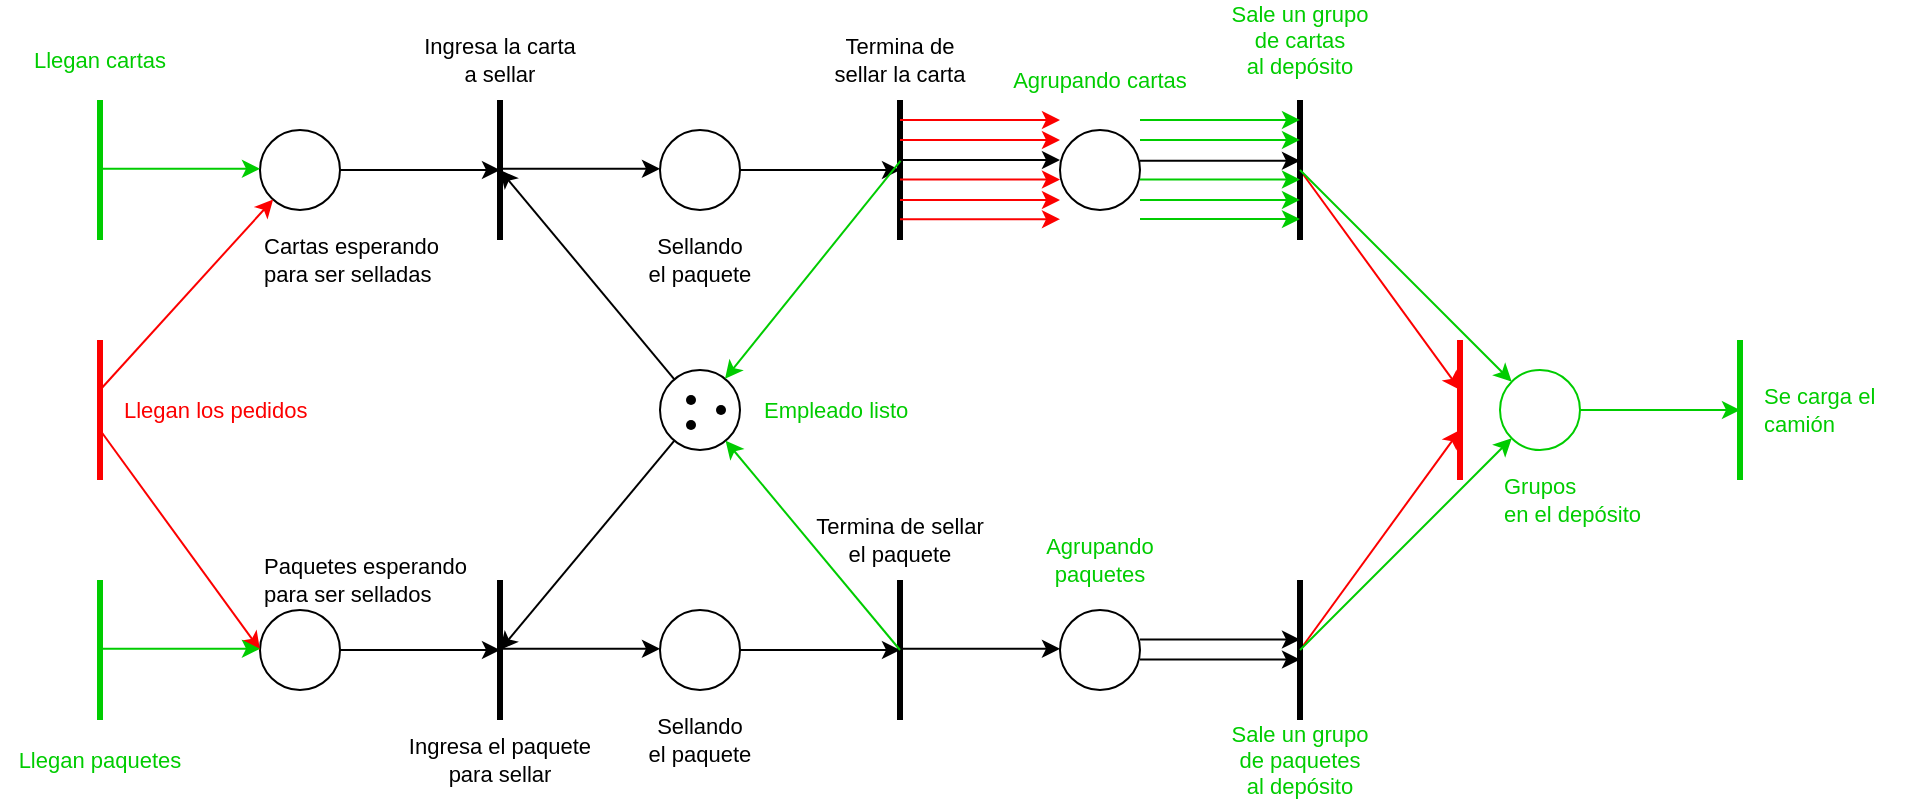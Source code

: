 <mxfile version="13.8.1" type="github">
  <diagram id="dSVicwE79XVgrETp8B6e" name="Page-1">
    <mxGraphModel dx="1178" dy="1514" grid="1" gridSize="10" guides="1" tooltips="1" connect="1" arrows="1" fold="1" page="1" pageScale="1" pageWidth="850" pageHeight="1100" math="0" shadow="0">
      <root>
        <mxCell id="0" />
        <mxCell id="1" parent="0" />
        <mxCell id="i36mVi_Hitm2rQLV6lYU-18" style="edgeStyle=orthogonalEdgeStyle;rounded=0;orthogonalLoop=1;jettySize=auto;html=1;strokeWidth=1;" edge="1" parent="1" source="i36mVi_Hitm2rQLV6lYU-2">
          <mxGeometry relative="1" as="geometry">
            <mxPoint x="280" y="220" as="targetPoint" />
          </mxGeometry>
        </mxCell>
        <mxCell id="i36mVi_Hitm2rQLV6lYU-2" value="" style="ellipse;whiteSpace=wrap;html=1;aspect=fixed;" vertex="1" parent="1">
          <mxGeometry x="160" y="200" width="40" height="40" as="geometry" />
        </mxCell>
        <mxCell id="i36mVi_Hitm2rQLV6lYU-23" style="edgeStyle=none;rounded=0;orthogonalLoop=1;jettySize=auto;html=1;strokeWidth=1;" edge="1" parent="1" source="i36mVi_Hitm2rQLV6lYU-3">
          <mxGeometry relative="1" as="geometry">
            <mxPoint x="280" y="460" as="targetPoint" />
          </mxGeometry>
        </mxCell>
        <mxCell id="i36mVi_Hitm2rQLV6lYU-3" value="" style="ellipse;whiteSpace=wrap;html=1;aspect=fixed;" vertex="1" parent="1">
          <mxGeometry x="160" y="440" width="40" height="40" as="geometry" />
        </mxCell>
        <mxCell id="i36mVi_Hitm2rQLV6lYU-24" style="edgeStyle=none;rounded=0;orthogonalLoop=1;jettySize=auto;html=1;strokeWidth=1;" edge="1" parent="1" source="i36mVi_Hitm2rQLV6lYU-4">
          <mxGeometry relative="1" as="geometry">
            <mxPoint x="480" y="460" as="targetPoint" />
          </mxGeometry>
        </mxCell>
        <mxCell id="i36mVi_Hitm2rQLV6lYU-4" value="" style="ellipse;whiteSpace=wrap;html=1;aspect=fixed;" vertex="1" parent="1">
          <mxGeometry x="360" y="440" width="40" height="40" as="geometry" />
        </mxCell>
        <mxCell id="i36mVi_Hitm2rQLV6lYU-20" style="rounded=0;orthogonalLoop=1;jettySize=auto;html=1;strokeWidth=1;strokeColor=none;" edge="1" parent="1" source="i36mVi_Hitm2rQLV6lYU-5">
          <mxGeometry relative="1" as="geometry">
            <mxPoint x="280" y="220" as="targetPoint" />
          </mxGeometry>
        </mxCell>
        <mxCell id="i36mVi_Hitm2rQLV6lYU-21" style="edgeStyle=none;rounded=0;orthogonalLoop=1;jettySize=auto;html=1;strokeWidth=1;" edge="1" parent="1" source="i36mVi_Hitm2rQLV6lYU-5">
          <mxGeometry relative="1" as="geometry">
            <mxPoint x="280" y="220" as="targetPoint" />
          </mxGeometry>
        </mxCell>
        <mxCell id="i36mVi_Hitm2rQLV6lYU-22" style="edgeStyle=none;rounded=0;orthogonalLoop=1;jettySize=auto;html=1;strokeWidth=1;" edge="1" parent="1" source="i36mVi_Hitm2rQLV6lYU-5">
          <mxGeometry relative="1" as="geometry">
            <mxPoint x="280" y="460" as="targetPoint" />
          </mxGeometry>
        </mxCell>
        <mxCell id="i36mVi_Hitm2rQLV6lYU-5" value="" style="ellipse;whiteSpace=wrap;html=1;aspect=fixed;" vertex="1" parent="1">
          <mxGeometry x="360" y="320" width="40" height="40" as="geometry" />
        </mxCell>
        <mxCell id="i36mVi_Hitm2rQLV6lYU-19" style="edgeStyle=orthogonalEdgeStyle;rounded=0;orthogonalLoop=1;jettySize=auto;html=1;strokeWidth=1;" edge="1" parent="1" source="i36mVi_Hitm2rQLV6lYU-6">
          <mxGeometry relative="1" as="geometry">
            <mxPoint x="480" y="220" as="targetPoint" />
          </mxGeometry>
        </mxCell>
        <mxCell id="i36mVi_Hitm2rQLV6lYU-6" value="" style="ellipse;whiteSpace=wrap;html=1;aspect=fixed;" vertex="1" parent="1">
          <mxGeometry x="360" y="200" width="40" height="40" as="geometry" />
        </mxCell>
        <mxCell id="i36mVi_Hitm2rQLV6lYU-26" style="edgeStyle=none;rounded=0;orthogonalLoop=1;jettySize=auto;html=1;strokeWidth=1;" edge="1" parent="1">
          <mxGeometry relative="1" as="geometry">
            <mxPoint x="680" y="215.39" as="targetPoint" />
            <mxPoint x="600" y="215.39" as="sourcePoint" />
          </mxGeometry>
        </mxCell>
        <mxCell id="i36mVi_Hitm2rQLV6lYU-7" value="" style="ellipse;whiteSpace=wrap;html=1;aspect=fixed;" vertex="1" parent="1">
          <mxGeometry x="560" y="200" width="40" height="40" as="geometry" />
        </mxCell>
        <mxCell id="i36mVi_Hitm2rQLV6lYU-25" style="edgeStyle=none;rounded=0;orthogonalLoop=1;jettySize=auto;html=1;strokeWidth=1;" edge="1" parent="1">
          <mxGeometry relative="1" as="geometry">
            <mxPoint x="680" y="464.76" as="targetPoint" />
            <mxPoint x="600" y="464.76" as="sourcePoint" />
          </mxGeometry>
        </mxCell>
        <mxCell id="i36mVi_Hitm2rQLV6lYU-8" value="" style="ellipse;whiteSpace=wrap;html=1;aspect=fixed;" vertex="1" parent="1">
          <mxGeometry x="560" y="440" width="40" height="40" as="geometry" />
        </mxCell>
        <mxCell id="i36mVi_Hitm2rQLV6lYU-9" value="" style="endArrow=none;html=1;strokeWidth=3;" edge="1" parent="1">
          <mxGeometry width="50" height="50" relative="1" as="geometry">
            <mxPoint x="280" y="255" as="sourcePoint" />
            <mxPoint x="280" y="185" as="targetPoint" />
            <Array as="points" />
          </mxGeometry>
        </mxCell>
        <mxCell id="i36mVi_Hitm2rQLV6lYU-13" value="" style="endArrow=none;html=1;strokeWidth=3;" edge="1" parent="1">
          <mxGeometry width="50" height="50" relative="1" as="geometry">
            <mxPoint x="480" y="255" as="sourcePoint" />
            <mxPoint x="480" y="185" as="targetPoint" />
          </mxGeometry>
        </mxCell>
        <mxCell id="i36mVi_Hitm2rQLV6lYU-17" value="" style="endArrow=classic;html=1;strokeWidth=1;noLabel=1;fontColor=none;strokeColor=#FC0000;" edge="1" parent="1" target="i36mVi_Hitm2rQLV6lYU-2">
          <mxGeometry width="50" height="50" relative="1" as="geometry">
            <mxPoint x="80" y="330" as="sourcePoint" />
            <mxPoint x="180" y="310" as="targetPoint" />
          </mxGeometry>
        </mxCell>
        <mxCell id="i36mVi_Hitm2rQLV6lYU-27" style="edgeStyle=none;rounded=0;orthogonalLoop=1;jettySize=auto;html=1;strokeWidth=1;strokeColor=#FC0000;" edge="1" parent="1">
          <mxGeometry relative="1" as="geometry">
            <mxPoint x="760" y="330" as="targetPoint" />
            <mxPoint x="680" y="220" as="sourcePoint" />
          </mxGeometry>
        </mxCell>
        <mxCell id="i36mVi_Hitm2rQLV6lYU-28" style="edgeStyle=none;rounded=0;orthogonalLoop=1;jettySize=auto;html=1;strokeWidth=1;strokeColor=#FC0000;" edge="1" parent="1">
          <mxGeometry relative="1" as="geometry">
            <mxPoint x="760" y="350" as="targetPoint" />
            <mxPoint x="680" y="460" as="sourcePoint" />
          </mxGeometry>
        </mxCell>
        <mxCell id="i36mVi_Hitm2rQLV6lYU-29" style="edgeStyle=none;rounded=0;orthogonalLoop=1;jettySize=auto;html=1;strokeWidth=1;noLabel=1;fontColor=none;strokeColor=#FC0000;" edge="1" parent="1">
          <mxGeometry relative="1" as="geometry">
            <mxPoint x="160" y="460" as="targetPoint" />
            <mxPoint x="80" y="350" as="sourcePoint" />
          </mxGeometry>
        </mxCell>
        <mxCell id="i36mVi_Hitm2rQLV6lYU-30" style="edgeStyle=orthogonalEdgeStyle;rounded=0;orthogonalLoop=1;jettySize=auto;html=1;strokeWidth=1;strokeColor=#FC0000;" edge="1" parent="1">
          <mxGeometry relative="1" as="geometry">
            <mxPoint x="560" y="195" as="targetPoint" />
            <mxPoint x="480" y="195" as="sourcePoint" />
          </mxGeometry>
        </mxCell>
        <mxCell id="i36mVi_Hitm2rQLV6lYU-31" style="edgeStyle=none;rounded=0;orthogonalLoop=1;jettySize=auto;html=1;strokeWidth=1;" edge="1" parent="1">
          <mxGeometry relative="1" as="geometry">
            <mxPoint x="560" y="459.41" as="targetPoint" />
            <mxPoint x="480" y="459.41" as="sourcePoint" />
          </mxGeometry>
        </mxCell>
        <mxCell id="i36mVi_Hitm2rQLV6lYU-32" style="edgeStyle=orthogonalEdgeStyle;rounded=0;orthogonalLoop=1;jettySize=auto;html=1;strokeWidth=1;" edge="1" parent="1">
          <mxGeometry relative="1" as="geometry">
            <mxPoint x="360" y="219.41" as="targetPoint" />
            <mxPoint x="280" y="219.41" as="sourcePoint" />
          </mxGeometry>
        </mxCell>
        <mxCell id="i36mVi_Hitm2rQLV6lYU-33" style="edgeStyle=none;rounded=0;orthogonalLoop=1;jettySize=auto;html=1;strokeWidth=1;" edge="1" parent="1">
          <mxGeometry relative="1" as="geometry">
            <mxPoint x="360" y="459.41" as="targetPoint" />
            <mxPoint x="280" y="459.41" as="sourcePoint" />
          </mxGeometry>
        </mxCell>
        <mxCell id="i36mVi_Hitm2rQLV6lYU-34" style="edgeStyle=orthogonalEdgeStyle;rounded=0;orthogonalLoop=1;jettySize=auto;html=1;strokeWidth=1;strokeColor=#FC0000;" edge="1" parent="1">
          <mxGeometry relative="1" as="geometry">
            <mxPoint x="560" y="205" as="targetPoint" />
            <mxPoint x="480" y="205" as="sourcePoint" />
          </mxGeometry>
        </mxCell>
        <mxCell id="i36mVi_Hitm2rQLV6lYU-35" style="edgeStyle=orthogonalEdgeStyle;rounded=0;orthogonalLoop=1;jettySize=auto;html=1;strokeWidth=1;strokeColor=#FC0000;" edge="1" parent="1">
          <mxGeometry relative="1" as="geometry">
            <mxPoint x="560" y="224.8" as="targetPoint" />
            <mxPoint x="480" y="224.8" as="sourcePoint" />
          </mxGeometry>
        </mxCell>
        <mxCell id="i36mVi_Hitm2rQLV6lYU-36" style="edgeStyle=orthogonalEdgeStyle;rounded=0;orthogonalLoop=1;jettySize=auto;html=1;strokeWidth=1;" edge="1" parent="1">
          <mxGeometry relative="1" as="geometry">
            <mxPoint x="560" y="215.0" as="targetPoint" />
            <mxPoint x="480" y="215.0" as="sourcePoint" />
          </mxGeometry>
        </mxCell>
        <mxCell id="i36mVi_Hitm2rQLV6lYU-37" style="edgeStyle=orthogonalEdgeStyle;rounded=0;orthogonalLoop=1;jettySize=auto;html=1;strokeWidth=1;strokeColor=#FC0000;" edge="1" parent="1">
          <mxGeometry relative="1" as="geometry">
            <mxPoint x="560" y="235.0" as="targetPoint" />
            <mxPoint x="480" y="235.0" as="sourcePoint" />
          </mxGeometry>
        </mxCell>
        <mxCell id="i36mVi_Hitm2rQLV6lYU-38" style="edgeStyle=orthogonalEdgeStyle;rounded=0;orthogonalLoop=1;jettySize=auto;html=1;strokeWidth=1;strokeColor=#FC0000;" edge="1" parent="1">
          <mxGeometry relative="1" as="geometry">
            <mxPoint x="560" y="244.6" as="targetPoint" />
            <mxPoint x="480" y="244.6" as="sourcePoint" />
          </mxGeometry>
        </mxCell>
        <mxCell id="i36mVi_Hitm2rQLV6lYU-39" value="" style="ellipse;whiteSpace=wrap;html=1;aspect=fixed;strokeColor=none;fillColor=#000000;" vertex="1" parent="1">
          <mxGeometry x="373" y="332.5" width="5" height="5" as="geometry" />
        </mxCell>
        <mxCell id="i36mVi_Hitm2rQLV6lYU-40" value="" style="ellipse;whiteSpace=wrap;html=1;aspect=fixed;strokeColor=none;fillColor=#000000;" vertex="1" parent="1">
          <mxGeometry x="373" y="345" width="5" height="5" as="geometry" />
        </mxCell>
        <mxCell id="i36mVi_Hitm2rQLV6lYU-41" value="" style="ellipse;whiteSpace=wrap;html=1;aspect=fixed;strokeColor=none;fillColor=#000000;" vertex="1" parent="1">
          <mxGeometry x="388" y="337.5" width="5" height="5" as="geometry" />
        </mxCell>
        <mxCell id="i36mVi_Hitm2rQLV6lYU-42" value="" style="endArrow=none;html=1;strokeWidth=3;noLabel=1;fontColor=none;strokeColor=#FC0000;" edge="1" parent="1">
          <mxGeometry width="50" height="50" relative="1" as="geometry">
            <mxPoint x="80" y="375" as="sourcePoint" />
            <mxPoint x="80" y="305" as="targetPoint" />
            <Array as="points" />
          </mxGeometry>
        </mxCell>
        <mxCell id="i36mVi_Hitm2rQLV6lYU-43" value="" style="endArrow=none;html=1;strokeWidth=3;" edge="1" parent="1">
          <mxGeometry width="50" height="50" relative="1" as="geometry">
            <mxPoint x="680" y="255" as="sourcePoint" />
            <mxPoint x="680" y="185" as="targetPoint" />
          </mxGeometry>
        </mxCell>
        <mxCell id="i36mVi_Hitm2rQLV6lYU-44" value="" style="endArrow=none;html=1;strokeWidth=3;strokeColor=#FC0000;" edge="1" parent="1">
          <mxGeometry width="50" height="50" relative="1" as="geometry">
            <mxPoint x="760" y="375" as="sourcePoint" />
            <mxPoint x="760" y="305" as="targetPoint" />
          </mxGeometry>
        </mxCell>
        <mxCell id="i36mVi_Hitm2rQLV6lYU-45" value="" style="endArrow=none;html=1;strokeWidth=3;" edge="1" parent="1">
          <mxGeometry width="50" height="50" relative="1" as="geometry">
            <mxPoint x="680" y="495" as="sourcePoint" />
            <mxPoint x="680" y="425" as="targetPoint" />
          </mxGeometry>
        </mxCell>
        <mxCell id="i36mVi_Hitm2rQLV6lYU-46" value="" style="endArrow=none;html=1;strokeWidth=3;" edge="1" parent="1">
          <mxGeometry width="50" height="50" relative="1" as="geometry">
            <mxPoint x="480" y="495" as="sourcePoint" />
            <mxPoint x="480" y="425" as="targetPoint" />
          </mxGeometry>
        </mxCell>
        <mxCell id="i36mVi_Hitm2rQLV6lYU-47" value="" style="endArrow=none;html=1;strokeWidth=3;" edge="1" parent="1">
          <mxGeometry width="50" height="50" relative="1" as="geometry">
            <mxPoint x="280" y="495" as="sourcePoint" />
            <mxPoint x="280" y="425" as="targetPoint" />
          </mxGeometry>
        </mxCell>
        <mxCell id="i36mVi_Hitm2rQLV6lYU-48" value="Paquetes esperando para ser sellados" style="text;html=1;strokeColor=none;fillColor=none;align=left;verticalAlign=middle;whiteSpace=wrap;rounded=0;fontSize=11;" vertex="1" parent="1">
          <mxGeometry x="160" y="410" width="110" height="30" as="geometry" />
        </mxCell>
        <mxCell id="i36mVi_Hitm2rQLV6lYU-49" value="Llegan los pedidos" style="text;html=1;strokeColor=none;fillColor=none;align=left;verticalAlign=middle;whiteSpace=wrap;rounded=0;fontSize=11;fontColor=#FC0000;" vertex="1" parent="1">
          <mxGeometry x="90" y="330" width="110" height="20" as="geometry" />
        </mxCell>
        <mxCell id="i36mVi_Hitm2rQLV6lYU-50" value="Cartas esperando para ser selladas" style="text;html=1;strokeColor=none;fillColor=none;align=left;verticalAlign=middle;whiteSpace=wrap;rounded=0;fontSize=11;" vertex="1" parent="1">
          <mxGeometry x="160" y="250" width="110" height="30" as="geometry" />
        </mxCell>
        <mxCell id="i36mVi_Hitm2rQLV6lYU-51" value="&lt;div&gt;Termina de sellar&lt;/div&gt;&lt;div&gt;el paquete&lt;/div&gt;" style="text;html=1;strokeColor=none;fillColor=none;align=center;verticalAlign=middle;whiteSpace=wrap;rounded=0;fontSize=11;" vertex="1" parent="1">
          <mxGeometry x="430" y="390" width="100" height="30" as="geometry" />
        </mxCell>
        <mxCell id="i36mVi_Hitm2rQLV6lYU-52" value="&lt;div&gt;Ingresa el paquete&lt;/div&gt;&lt;div&gt;para sellar&lt;br&gt;&lt;/div&gt;" style="text;html=1;strokeColor=none;fillColor=none;align=center;verticalAlign=middle;whiteSpace=wrap;rounded=0;fontSize=11;" vertex="1" parent="1">
          <mxGeometry x="230" y="500" width="100" height="30" as="geometry" />
        </mxCell>
        <mxCell id="i36mVi_Hitm2rQLV6lYU-53" value="&lt;div&gt;Ingresa la carta&lt;/div&gt;&lt;div&gt;a sellar&lt;br&gt;&lt;/div&gt;" style="text;html=1;strokeColor=none;fillColor=none;align=center;verticalAlign=middle;whiteSpace=wrap;rounded=0;fontSize=11;" vertex="1" parent="1">
          <mxGeometry x="230" y="150" width="100" height="30" as="geometry" />
        </mxCell>
        <mxCell id="i36mVi_Hitm2rQLV6lYU-54" value="&lt;div&gt;Sellando&lt;/div&gt;&lt;div&gt;el paquete&lt;br&gt;&lt;/div&gt;" style="text;html=1;strokeColor=none;fillColor=none;align=center;verticalAlign=middle;whiteSpace=wrap;rounded=0;fontSize=11;" vertex="1" parent="1">
          <mxGeometry x="350" y="490" width="60" height="30" as="geometry" />
        </mxCell>
        <mxCell id="i36mVi_Hitm2rQLV6lYU-55" value="&lt;div&gt;Sale un grupo de cartas&lt;/div&gt;&lt;div&gt;al depósito&lt;/div&gt;" style="text;html=1;strokeColor=none;fillColor=none;align=center;verticalAlign=middle;whiteSpace=wrap;rounded=0;fontSize=11;fontColor=#00CC00;" vertex="1" parent="1">
          <mxGeometry x="640" y="140" width="80" height="30" as="geometry" />
        </mxCell>
        <mxCell id="i36mVi_Hitm2rQLV6lYU-56" value="Termina de sellar la carta" style="text;html=1;strokeColor=none;fillColor=none;align=center;verticalAlign=middle;whiteSpace=wrap;rounded=0;fontSize=11;" vertex="1" parent="1">
          <mxGeometry x="440" y="150" width="80" height="30" as="geometry" />
        </mxCell>
        <mxCell id="i36mVi_Hitm2rQLV6lYU-57" style="edgeStyle=none;rounded=0;orthogonalLoop=1;jettySize=auto;html=1;strokeWidth=1;strokeColor=#00CC00;" edge="1" parent="1" target="i36mVi_Hitm2rQLV6lYU-5">
          <mxGeometry relative="1" as="geometry">
            <mxPoint x="393" y="320" as="targetPoint" />
            <mxPoint x="480.26" y="215.417" as="sourcePoint" />
          </mxGeometry>
        </mxCell>
        <mxCell id="i36mVi_Hitm2rQLV6lYU-58" style="edgeStyle=none;rounded=0;orthogonalLoop=1;jettySize=auto;html=1;strokeWidth=1;strokeColor=#00CC00;" edge="1" parent="1" target="i36mVi_Hitm2rQLV6lYU-5">
          <mxGeometry relative="1" as="geometry">
            <mxPoint x="402.545" y="334.424" as="targetPoint" />
            <mxPoint x="480" y="460" as="sourcePoint" />
          </mxGeometry>
        </mxCell>
        <mxCell id="i36mVi_Hitm2rQLV6lYU-59" value="" style="endArrow=none;html=1;strokeWidth=3;strokeColor=#00CC00;" edge="1" parent="1">
          <mxGeometry width="50" height="50" relative="1" as="geometry">
            <mxPoint x="80" y="495" as="sourcePoint" />
            <mxPoint x="80" y="425" as="targetPoint" />
          </mxGeometry>
        </mxCell>
        <mxCell id="i36mVi_Hitm2rQLV6lYU-60" style="edgeStyle=none;rounded=0;orthogonalLoop=1;jettySize=auto;html=1;strokeWidth=1;strokeColor=#00CC00;" edge="1" parent="1">
          <mxGeometry relative="1" as="geometry">
            <mxPoint x="160" y="459.41" as="targetPoint" />
            <mxPoint x="80" y="459.41" as="sourcePoint" />
          </mxGeometry>
        </mxCell>
        <mxCell id="i36mVi_Hitm2rQLV6lYU-61" value="" style="endArrow=none;html=1;strokeWidth=3;strokeColor=#00CC00;" edge="1" parent="1">
          <mxGeometry width="50" height="50" relative="1" as="geometry">
            <mxPoint x="80" y="255.0" as="sourcePoint" />
            <mxPoint x="80" y="185" as="targetPoint" />
            <Array as="points" />
          </mxGeometry>
        </mxCell>
        <mxCell id="i36mVi_Hitm2rQLV6lYU-62" style="edgeStyle=orthogonalEdgeStyle;rounded=0;orthogonalLoop=1;jettySize=auto;html=1;strokeWidth=1;strokeColor=#00CC00;" edge="1" parent="1">
          <mxGeometry relative="1" as="geometry">
            <mxPoint x="160" y="219.41" as="targetPoint" />
            <mxPoint x="80" y="219.41" as="sourcePoint" />
          </mxGeometry>
        </mxCell>
        <mxCell id="i36mVi_Hitm2rQLV6lYU-63" style="edgeStyle=orthogonalEdgeStyle;rounded=0;orthogonalLoop=1;jettySize=auto;html=1;strokeWidth=1;strokeColor=#00CC00;" edge="1" parent="1">
          <mxGeometry relative="1" as="geometry">
            <mxPoint x="680" y="224.76" as="targetPoint" />
            <mxPoint x="600.0" y="224.76" as="sourcePoint" />
          </mxGeometry>
        </mxCell>
        <mxCell id="i36mVi_Hitm2rQLV6lYU-64" style="edgeStyle=orthogonalEdgeStyle;rounded=0;orthogonalLoop=1;jettySize=auto;html=1;strokeWidth=1;strokeColor=#00CC00;" edge="1" parent="1">
          <mxGeometry relative="1" as="geometry">
            <mxPoint x="680" y="234.96" as="targetPoint" />
            <mxPoint x="600.0" y="234.96" as="sourcePoint" />
          </mxGeometry>
        </mxCell>
        <mxCell id="i36mVi_Hitm2rQLV6lYU-65" style="edgeStyle=orthogonalEdgeStyle;rounded=0;orthogonalLoop=1;jettySize=auto;html=1;strokeWidth=1;strokeColor=#00CC00;" edge="1" parent="1">
          <mxGeometry relative="1" as="geometry">
            <mxPoint x="680" y="244.56" as="targetPoint" />
            <mxPoint x="600.0" y="244.56" as="sourcePoint" />
          </mxGeometry>
        </mxCell>
        <mxCell id="i36mVi_Hitm2rQLV6lYU-66" style="edgeStyle=orthogonalEdgeStyle;rounded=0;orthogonalLoop=1;jettySize=auto;html=1;strokeWidth=1;strokeColor=#00CC00;" edge="1" parent="1">
          <mxGeometry relative="1" as="geometry">
            <mxPoint x="680" y="204.96" as="targetPoint" />
            <mxPoint x="600.0" y="204.96" as="sourcePoint" />
          </mxGeometry>
        </mxCell>
        <mxCell id="i36mVi_Hitm2rQLV6lYU-67" style="edgeStyle=orthogonalEdgeStyle;rounded=0;orthogonalLoop=1;jettySize=auto;html=1;strokeWidth=1;strokeColor=#00CC00;" edge="1" parent="1">
          <mxGeometry relative="1" as="geometry">
            <mxPoint x="680" y="194.96" as="targetPoint" />
            <mxPoint x="600.0" y="194.96" as="sourcePoint" />
          </mxGeometry>
        </mxCell>
        <mxCell id="i36mVi_Hitm2rQLV6lYU-68" value="&lt;div&gt;Sellando&lt;/div&gt;&lt;div&gt;el paquete&lt;br&gt;&lt;/div&gt;" style="text;html=1;strokeColor=none;fillColor=none;align=center;verticalAlign=middle;whiteSpace=wrap;rounded=0;fontSize=11;" vertex="1" parent="1">
          <mxGeometry x="350" y="250" width="60" height="30" as="geometry" />
        </mxCell>
        <mxCell id="i36mVi_Hitm2rQLV6lYU-69" style="edgeStyle=orthogonalEdgeStyle;rounded=0;orthogonalLoop=1;jettySize=auto;html=1;strokeWidth=1;" edge="1" parent="1">
          <mxGeometry relative="1" as="geometry">
            <mxPoint x="680" y="454.76" as="targetPoint" />
            <mxPoint x="600.0" y="454.76" as="sourcePoint" />
          </mxGeometry>
        </mxCell>
        <mxCell id="i36mVi_Hitm2rQLV6lYU-71" value="Se carga el camión" style="text;html=1;strokeColor=none;fillColor=none;align=left;verticalAlign=middle;whiteSpace=wrap;rounded=0;fontSize=11;fontColor=#00CC00;" vertex="1" parent="1">
          <mxGeometry x="910" y="325" width="80" height="30" as="geometry" />
        </mxCell>
        <mxCell id="i36mVi_Hitm2rQLV6lYU-72" value="&lt;div&gt;Sale un grupo&lt;/div&gt;&lt;div&gt;de paquetes&lt;br&gt;&lt;/div&gt;&lt;div&gt;al depósito&lt;/div&gt;" style="text;html=1;strokeColor=none;fillColor=none;align=center;verticalAlign=middle;whiteSpace=wrap;rounded=0;fontSize=11;fontColor=#00CC00;" vertex="1" parent="1">
          <mxGeometry x="630" y="500" width="100" height="30" as="geometry" />
        </mxCell>
        <mxCell id="i36mVi_Hitm2rQLV6lYU-73" value="Empleado listo" style="text;html=1;strokeColor=none;fillColor=none;align=left;verticalAlign=middle;whiteSpace=wrap;rounded=0;fontSize=11;fontColor=#00CC00;" vertex="1" parent="1">
          <mxGeometry x="410" y="325" width="100" height="30" as="geometry" />
        </mxCell>
        <mxCell id="i36mVi_Hitm2rQLV6lYU-75" value="Llegan paquetes" style="text;html=1;strokeColor=none;fillColor=none;align=center;verticalAlign=middle;whiteSpace=wrap;rounded=0;fontSize=11;fontColor=#00CC00;" vertex="1" parent="1">
          <mxGeometry x="30" y="500" width="100" height="30" as="geometry" />
        </mxCell>
        <mxCell id="i36mVi_Hitm2rQLV6lYU-76" value="Llegan cartas" style="text;html=1;strokeColor=none;fillColor=none;align=center;verticalAlign=middle;whiteSpace=wrap;rounded=0;fontSize=11;fontColor=#00CC00;" vertex="1" parent="1">
          <mxGeometry x="30" y="150" width="100" height="30" as="geometry" />
        </mxCell>
        <mxCell id="i36mVi_Hitm2rQLV6lYU-77" value="Agrupando paquetes" style="text;html=1;strokeColor=none;fillColor=none;align=center;verticalAlign=middle;whiteSpace=wrap;rounded=0;fontSize=11;fontColor=#00CC00;" vertex="1" parent="1">
          <mxGeometry x="530" y="400" width="100" height="30" as="geometry" />
        </mxCell>
        <mxCell id="i36mVi_Hitm2rQLV6lYU-79" value="Agrupando cartas" style="text;html=1;strokeColor=none;fillColor=none;align=center;verticalAlign=middle;whiteSpace=wrap;rounded=0;fontSize=11;fontColor=#00CC00;" vertex="1" parent="1">
          <mxGeometry x="530" y="160" width="100" height="30" as="geometry" />
        </mxCell>
        <mxCell id="i36mVi_Hitm2rQLV6lYU-81" value="" style="endArrow=none;html=1;strokeWidth=3;strokeColor=#00CC00;" edge="1" parent="1">
          <mxGeometry width="50" height="50" relative="1" as="geometry">
            <mxPoint x="900" y="375.0" as="sourcePoint" />
            <mxPoint x="900" y="305.0" as="targetPoint" />
          </mxGeometry>
        </mxCell>
        <mxCell id="i36mVi_Hitm2rQLV6lYU-82" value="" style="ellipse;whiteSpace=wrap;html=1;aspect=fixed;strokeColor=#00CC00;" vertex="1" parent="1">
          <mxGeometry x="780" y="320" width="40" height="40" as="geometry" />
        </mxCell>
        <mxCell id="i36mVi_Hitm2rQLV6lYU-83" style="edgeStyle=none;rounded=0;orthogonalLoop=1;jettySize=auto;html=1;strokeWidth=1;strokeColor=#00CC00;" edge="1" parent="1" target="i36mVi_Hitm2rQLV6lYU-82">
          <mxGeometry relative="1" as="geometry">
            <mxPoint x="770" y="360.0" as="targetPoint" />
            <mxPoint x="680" y="460" as="sourcePoint" />
          </mxGeometry>
        </mxCell>
        <mxCell id="i36mVi_Hitm2rQLV6lYU-84" style="edgeStyle=none;rounded=0;orthogonalLoop=1;jettySize=auto;html=1;strokeWidth=1;strokeColor=#00CC00;" edge="1" parent="1" target="i36mVi_Hitm2rQLV6lYU-82">
          <mxGeometry relative="1" as="geometry">
            <mxPoint x="795.858" y="364.142" as="targetPoint" />
            <mxPoint x="680" y="220" as="sourcePoint" />
          </mxGeometry>
        </mxCell>
        <mxCell id="i36mVi_Hitm2rQLV6lYU-85" style="edgeStyle=none;rounded=0;orthogonalLoop=1;jettySize=auto;html=1;strokeWidth=1;strokeColor=#00CC00;" edge="1" parent="1">
          <mxGeometry relative="1" as="geometry">
            <mxPoint x="900.0" y="340" as="targetPoint" />
            <mxPoint x="820.0" y="340" as="sourcePoint" />
          </mxGeometry>
        </mxCell>
        <mxCell id="i36mVi_Hitm2rQLV6lYU-87" value="&lt;div&gt;Grupos&lt;/div&gt;&lt;div&gt;en el depósito&lt;/div&gt;" style="text;html=1;strokeColor=none;fillColor=none;align=left;verticalAlign=middle;whiteSpace=wrap;rounded=0;fontSize=11;fontColor=#00CC00;" vertex="1" parent="1">
          <mxGeometry x="780" y="370" width="80" height="30" as="geometry" />
        </mxCell>
      </root>
    </mxGraphModel>
  </diagram>
</mxfile>
